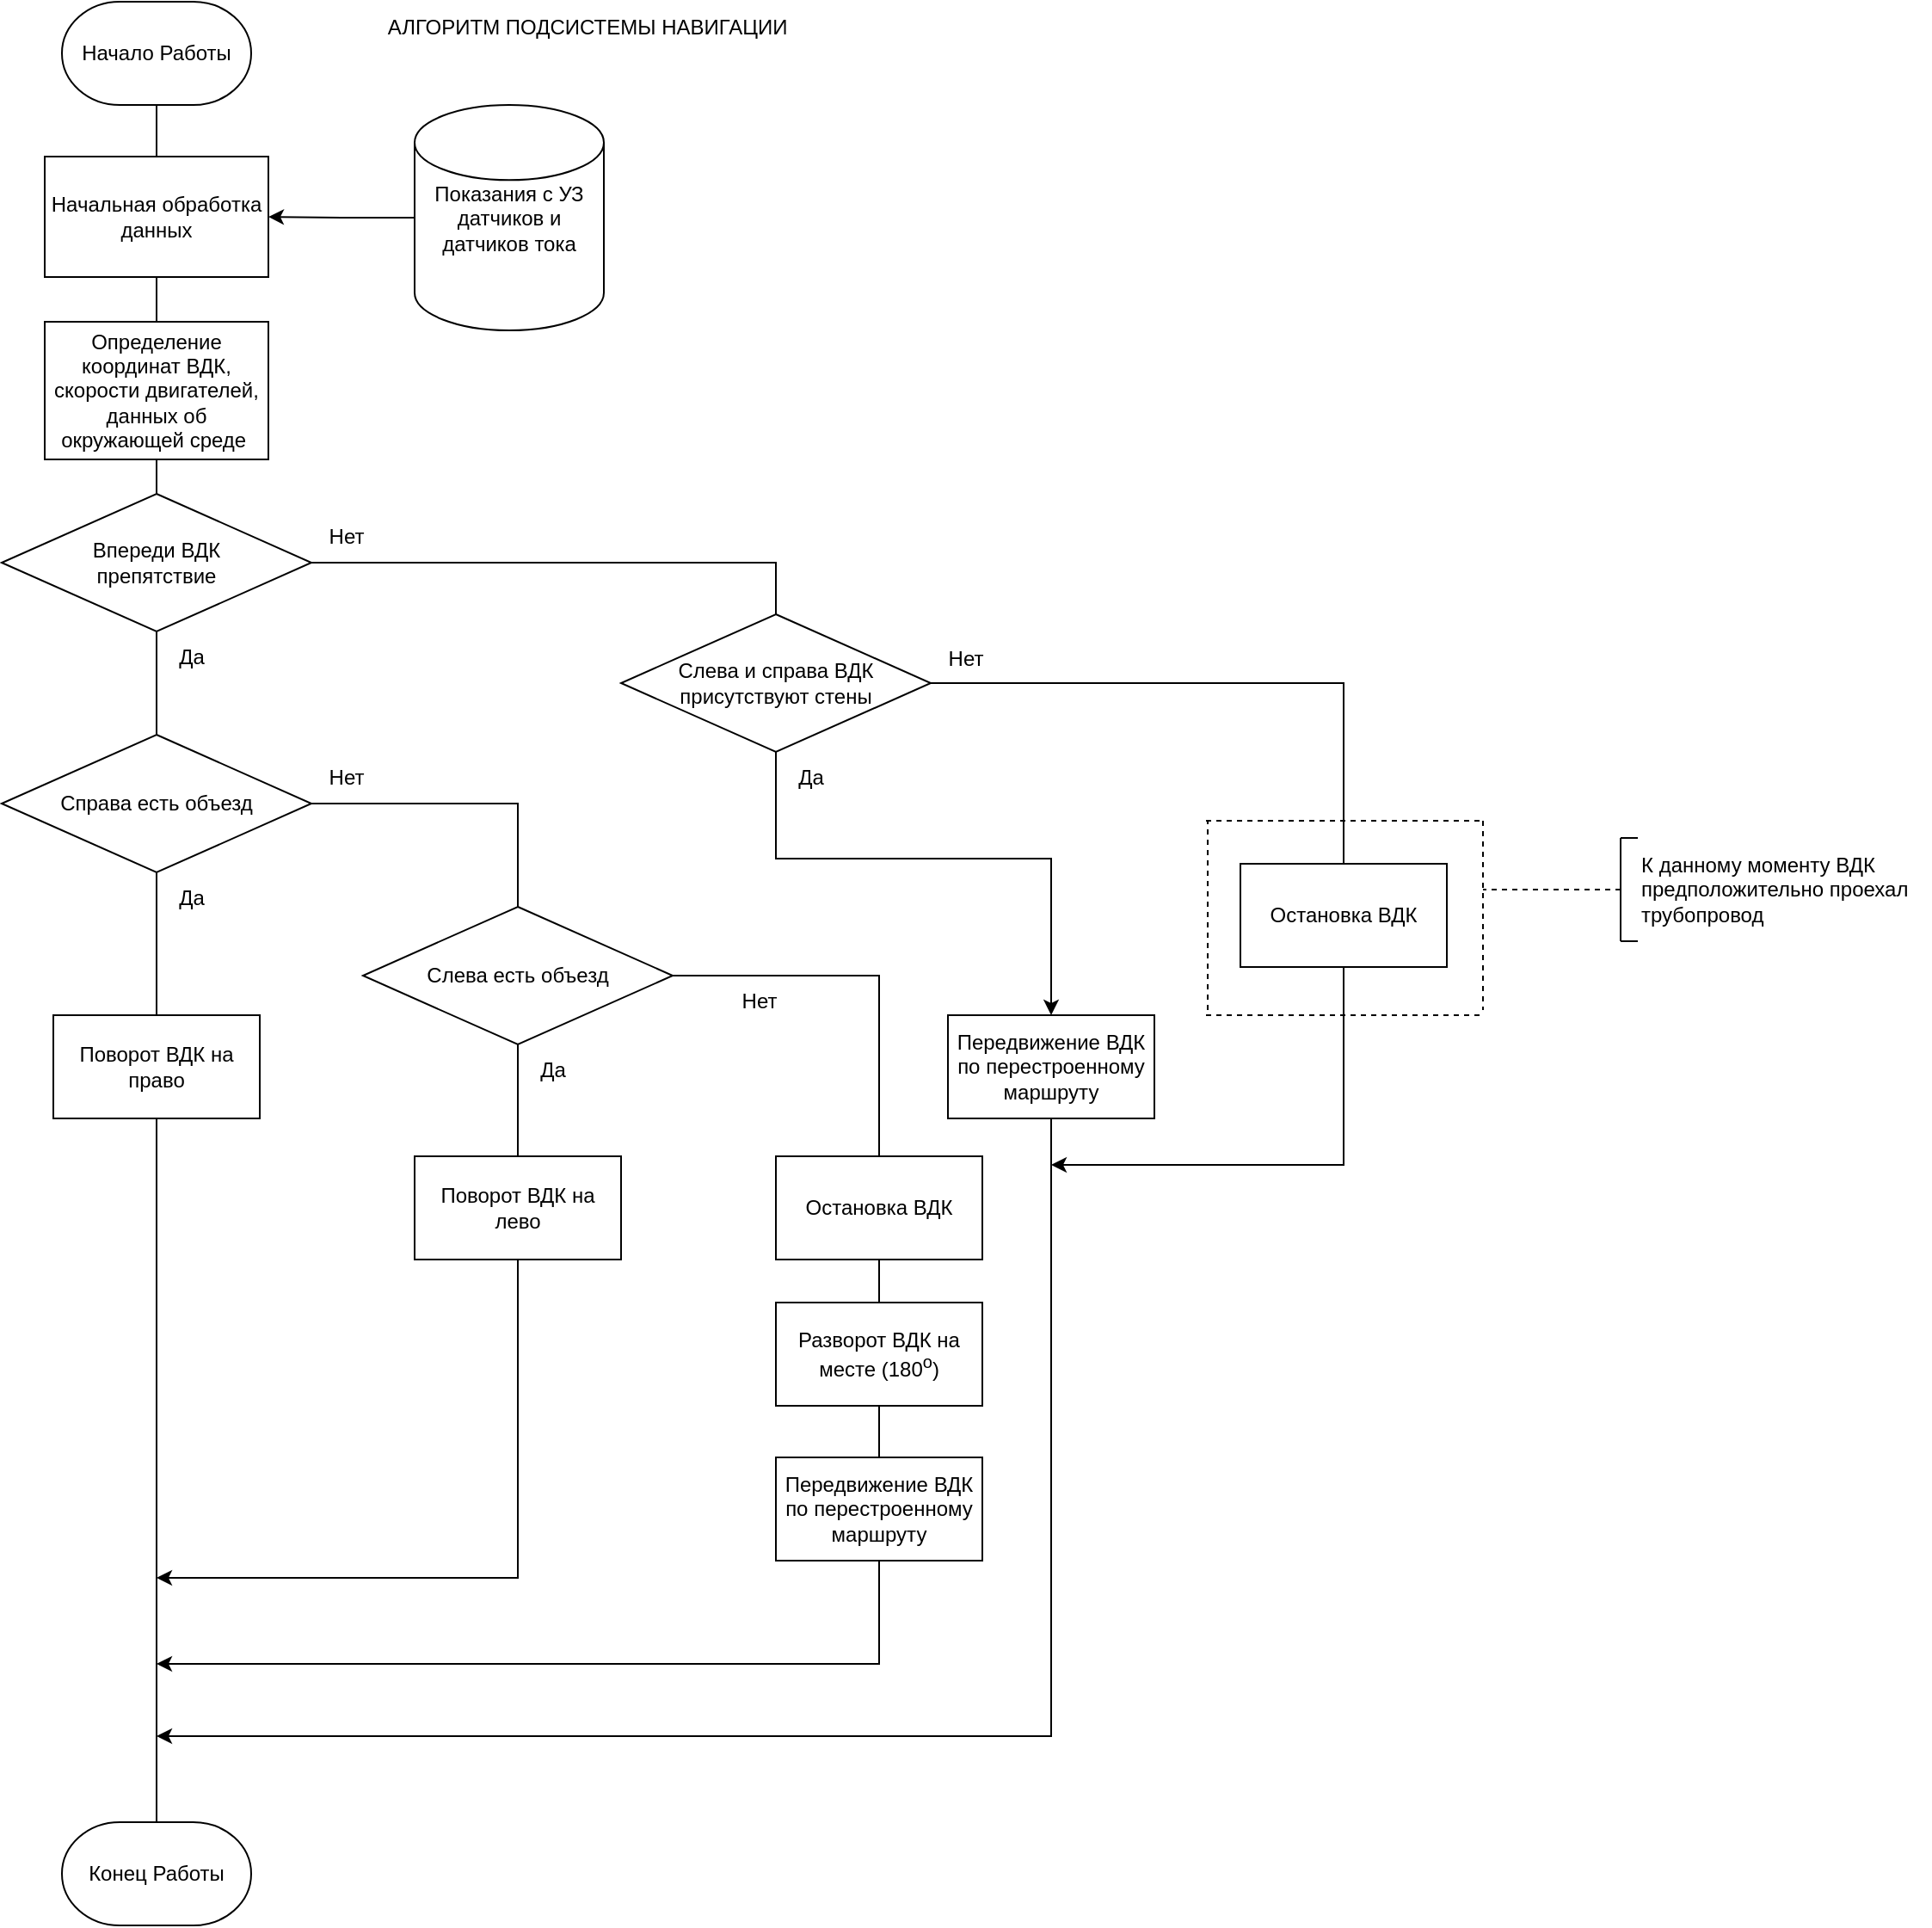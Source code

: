 <mxfile version="20.0.2" type="github">
  <diagram id="QnWkOK9IJVhlyYZw0pFj" name="Page-1">
    <mxGraphModel dx="1635" dy="838" grid="1" gridSize="10" guides="1" tooltips="1" connect="1" arrows="1" fold="1" page="1" pageScale="1" pageWidth="827" pageHeight="1169" math="0" shadow="0">
      <root>
        <mxCell id="0" />
        <mxCell id="1" parent="0" />
        <mxCell id="ELh9NeQG8RNHvX-CflQu-1" value="АЛГОРИТМ ПОДСИСТЕМЫ НАВИГАЦИИ" style="text;html=1;align=center;verticalAlign=middle;resizable=0;points=[];autosize=1;strokeColor=none;fillColor=none;" vertex="1" parent="1">
          <mxGeometry x="530" y="32" width="260" height="30" as="geometry" />
        </mxCell>
        <mxCell id="ELh9NeQG8RNHvX-CflQu-6" style="edgeStyle=orthogonalEdgeStyle;rounded=0;orthogonalLoop=1;jettySize=auto;html=1;" edge="1" parent="1" source="ELh9NeQG8RNHvX-CflQu-3" target="ELh9NeQG8RNHvX-CflQu-4">
          <mxGeometry relative="1" as="geometry" />
        </mxCell>
        <mxCell id="ELh9NeQG8RNHvX-CflQu-3" value="Показания с УЗ датчиков и датчиков тока" style="strokeWidth=1;html=1;shape=mxgraph.flowchart.database;whiteSpace=wrap;" vertex="1" parent="1">
          <mxGeometry x="560" y="92" width="110" height="131" as="geometry" />
        </mxCell>
        <mxCell id="ELh9NeQG8RNHvX-CflQu-4" value="Начальная обработка данных" style="rounded=0;whiteSpace=wrap;html=1;" vertex="1" parent="1">
          <mxGeometry x="345" y="122" width="130" height="70" as="geometry" />
        </mxCell>
        <mxCell id="ELh9NeQG8RNHvX-CflQu-5" value="" style="endArrow=none;html=1;rounded=0;" edge="1" parent="1" source="ELh9NeQG8RNHvX-CflQu-4" target="ELh9NeQG8RNHvX-CflQu-76">
          <mxGeometry width="50" height="50" relative="1" as="geometry">
            <mxPoint x="440" y="332" as="sourcePoint" />
            <mxPoint x="410" y="92" as="targetPoint" />
          </mxGeometry>
        </mxCell>
        <mxCell id="ELh9NeQG8RNHvX-CflQu-9" value="" style="endArrow=none;html=1;rounded=0;entryX=0.5;entryY=1;entryDx=0;entryDy=0;exitX=0.5;exitY=0;exitDx=0;exitDy=0;" edge="1" parent="1" target="ELh9NeQG8RNHvX-CflQu-4">
          <mxGeometry width="50" height="50" relative="1" as="geometry">
            <mxPoint x="410" y="223" as="sourcePoint" />
            <mxPoint x="400" y="262" as="targetPoint" />
          </mxGeometry>
        </mxCell>
        <mxCell id="ELh9NeQG8RNHvX-CflQu-10" value="Определение координат ВДК, скорости двигателей, данных об окружающей среде&amp;nbsp;" style="rounded=0;whiteSpace=wrap;html=1;" vertex="1" parent="1">
          <mxGeometry x="345" y="218" width="130" height="80" as="geometry" />
        </mxCell>
        <mxCell id="ELh9NeQG8RNHvX-CflQu-11" value="" style="endArrow=none;html=1;rounded=0;entryX=0.5;entryY=1;entryDx=0;entryDy=0;" edge="1" parent="1" target="ELh9NeQG8RNHvX-CflQu-10">
          <mxGeometry width="50" height="50" relative="1" as="geometry">
            <mxPoint x="410" y="322" as="sourcePoint" />
            <mxPoint x="400" y="312" as="targetPoint" />
          </mxGeometry>
        </mxCell>
        <mxCell id="ELh9NeQG8RNHvX-CflQu-12" value="Впереди ВДК &lt;br&gt;препятствие" style="rhombus;whiteSpace=wrap;html=1;" vertex="1" parent="1">
          <mxGeometry x="320" y="318" width="180" height="80" as="geometry" />
        </mxCell>
        <mxCell id="ELh9NeQG8RNHvX-CflQu-13" value="" style="endArrow=none;html=1;rounded=0;entryX=0.5;entryY=1;entryDx=0;entryDy=0;exitX=0.5;exitY=0;exitDx=0;exitDy=0;" edge="1" parent="1" source="ELh9NeQG8RNHvX-CflQu-24" target="ELh9NeQG8RNHvX-CflQu-12">
          <mxGeometry width="50" height="50" relative="1" as="geometry">
            <mxPoint x="410" y="628" as="sourcePoint" />
            <mxPoint x="190" y="422" as="targetPoint" />
          </mxGeometry>
        </mxCell>
        <mxCell id="ELh9NeQG8RNHvX-CflQu-14" value="Да" style="text;html=1;align=center;verticalAlign=middle;resizable=0;points=[];autosize=1;strokeColor=none;fillColor=none;" vertex="1" parent="1">
          <mxGeometry x="410" y="398" width="40" height="30" as="geometry" />
        </mxCell>
        <mxCell id="ELh9NeQG8RNHvX-CflQu-15" value="" style="endArrow=none;html=1;rounded=0;exitX=1;exitY=0.5;exitDx=0;exitDy=0;entryX=0.5;entryY=0;entryDx=0;entryDy=0;" edge="1" parent="1" source="ELh9NeQG8RNHvX-CflQu-12" target="ELh9NeQG8RNHvX-CflQu-17">
          <mxGeometry width="50" height="50" relative="1" as="geometry">
            <mxPoint x="530" y="362" as="sourcePoint" />
            <mxPoint x="650" y="482" as="targetPoint" />
            <Array as="points">
              <mxPoint x="770" y="358" />
            </Array>
          </mxGeometry>
        </mxCell>
        <mxCell id="ELh9NeQG8RNHvX-CflQu-16" value="Нет" style="text;html=1;align=center;verticalAlign=middle;resizable=0;points=[];autosize=1;strokeColor=none;fillColor=none;" vertex="1" parent="1">
          <mxGeometry x="500" y="328" width="40" height="30" as="geometry" />
        </mxCell>
        <mxCell id="ELh9NeQG8RNHvX-CflQu-73" style="edgeStyle=orthogonalEdgeStyle;rounded=0;orthogonalLoop=1;jettySize=auto;html=1;" edge="1" parent="1" source="ELh9NeQG8RNHvX-CflQu-17" target="ELh9NeQG8RNHvX-CflQu-70">
          <mxGeometry relative="1" as="geometry">
            <Array as="points">
              <mxPoint x="770" y="530" />
              <mxPoint x="930" y="530" />
            </Array>
          </mxGeometry>
        </mxCell>
        <mxCell id="ELh9NeQG8RNHvX-CflQu-17" value="Слева и справа ВДК &lt;br&gt;присутствуют стены" style="rhombus;whiteSpace=wrap;html=1;" vertex="1" parent="1">
          <mxGeometry x="680" y="388" width="180" height="80" as="geometry" />
        </mxCell>
        <mxCell id="ELh9NeQG8RNHvX-CflQu-18" value="Да" style="text;html=1;align=center;verticalAlign=middle;resizable=0;points=[];autosize=1;strokeColor=none;fillColor=none;" vertex="1" parent="1">
          <mxGeometry x="770" y="468" width="40" height="30" as="geometry" />
        </mxCell>
        <mxCell id="ELh9NeQG8RNHvX-CflQu-19" value="Нет" style="text;html=1;align=center;verticalAlign=middle;resizable=0;points=[];autosize=1;strokeColor=none;fillColor=none;" vertex="1" parent="1">
          <mxGeometry x="860" y="399" width="40" height="30" as="geometry" />
        </mxCell>
        <mxCell id="ELh9NeQG8RNHvX-CflQu-20" value="" style="endArrow=none;html=1;rounded=0;entryX=1;entryY=0.5;entryDx=0;entryDy=0;exitX=0.5;exitY=0;exitDx=0;exitDy=0;" edge="1" parent="1" source="ELh9NeQG8RNHvX-CflQu-22" target="ELh9NeQG8RNHvX-CflQu-17">
          <mxGeometry width="50" height="50" relative="1" as="geometry">
            <mxPoint x="1049" y="533" as="sourcePoint" />
            <mxPoint x="799" y="473" as="targetPoint" />
            <Array as="points">
              <mxPoint x="1100" y="428" />
            </Array>
          </mxGeometry>
        </mxCell>
        <mxCell id="ELh9NeQG8RNHvX-CflQu-22" value="Остановка ВДК" style="rounded=0;whiteSpace=wrap;html=1;" vertex="1" parent="1">
          <mxGeometry x="1040" y="533" width="120" height="60" as="geometry" />
        </mxCell>
        <mxCell id="ELh9NeQG8RNHvX-CflQu-24" value="Справа есть объезд" style="rhombus;whiteSpace=wrap;html=1;" vertex="1" parent="1">
          <mxGeometry x="320" y="458" width="180" height="80" as="geometry" />
        </mxCell>
        <mxCell id="ELh9NeQG8RNHvX-CflQu-25" value="Слева есть объезд" style="rhombus;whiteSpace=wrap;html=1;" vertex="1" parent="1">
          <mxGeometry x="530" y="558" width="180" height="80" as="geometry" />
        </mxCell>
        <mxCell id="ELh9NeQG8RNHvX-CflQu-26" value="" style="endArrow=none;html=1;rounded=0;exitX=1;exitY=0.5;exitDx=0;exitDy=0;entryX=0.5;entryY=0;entryDx=0;entryDy=0;" edge="1" parent="1" source="ELh9NeQG8RNHvX-CflQu-24" target="ELh9NeQG8RNHvX-CflQu-25">
          <mxGeometry width="50" height="50" relative="1" as="geometry">
            <mxPoint x="500" y="438" as="sourcePoint" />
            <mxPoint x="550" y="388" as="targetPoint" />
            <Array as="points">
              <mxPoint x="620" y="498" />
            </Array>
          </mxGeometry>
        </mxCell>
        <mxCell id="ELh9NeQG8RNHvX-CflQu-28" value="" style="endArrow=none;html=1;rounded=0;exitX=0.5;exitY=1;exitDx=0;exitDy=0;entryX=0.5;entryY=0;entryDx=0;entryDy=0;" edge="1" parent="1" source="ELh9NeQG8RNHvX-CflQu-24" target="ELh9NeQG8RNHvX-CflQu-29">
          <mxGeometry width="50" height="50" relative="1" as="geometry">
            <mxPoint x="470" y="508" as="sourcePoint" />
            <mxPoint x="410" y="698" as="targetPoint" />
          </mxGeometry>
        </mxCell>
        <mxCell id="ELh9NeQG8RNHvX-CflQu-29" value="Поворот ВДК на право" style="rounded=0;whiteSpace=wrap;html=1;" vertex="1" parent="1">
          <mxGeometry x="350" y="621" width="120" height="60" as="geometry" />
        </mxCell>
        <mxCell id="ELh9NeQG8RNHvX-CflQu-30" value="" style="endArrow=none;html=1;rounded=0;exitX=0.5;exitY=1;exitDx=0;exitDy=0;entryX=0.5;entryY=0;entryDx=0;entryDy=0;" edge="1" parent="1" target="ELh9NeQG8RNHvX-CflQu-31">
          <mxGeometry width="50" height="50" relative="1" as="geometry">
            <mxPoint x="620" y="638" as="sourcePoint" />
            <mxPoint x="620" y="798" as="targetPoint" />
          </mxGeometry>
        </mxCell>
        <mxCell id="ELh9NeQG8RNHvX-CflQu-31" value="Поворот ВДК на лево" style="rounded=0;whiteSpace=wrap;html=1;" vertex="1" parent="1">
          <mxGeometry x="560" y="703" width="120" height="60" as="geometry" />
        </mxCell>
        <mxCell id="ELh9NeQG8RNHvX-CflQu-33" value="Нет" style="text;html=1;align=center;verticalAlign=middle;resizable=0;points=[];autosize=1;strokeColor=none;fillColor=none;" vertex="1" parent="1">
          <mxGeometry x="500" y="468" width="40" height="30" as="geometry" />
        </mxCell>
        <mxCell id="ELh9NeQG8RNHvX-CflQu-34" value="Да" style="text;html=1;align=center;verticalAlign=middle;resizable=0;points=[];autosize=1;strokeColor=none;fillColor=none;" vertex="1" parent="1">
          <mxGeometry x="410" y="538" width="40" height="30" as="geometry" />
        </mxCell>
        <mxCell id="ELh9NeQG8RNHvX-CflQu-35" value="Да" style="text;html=1;align=center;verticalAlign=middle;resizable=0;points=[];autosize=1;strokeColor=none;fillColor=none;" vertex="1" parent="1">
          <mxGeometry x="620" y="638" width="40" height="30" as="geometry" />
        </mxCell>
        <mxCell id="ELh9NeQG8RNHvX-CflQu-36" value="Нет" style="text;html=1;align=center;verticalAlign=middle;resizable=0;points=[];autosize=1;strokeColor=none;fillColor=none;" vertex="1" parent="1">
          <mxGeometry x="740" y="598" width="40" height="30" as="geometry" />
        </mxCell>
        <mxCell id="ELh9NeQG8RNHvX-CflQu-37" value="Остановка ВДК" style="rounded=0;whiteSpace=wrap;html=1;" vertex="1" parent="1">
          <mxGeometry x="770" y="703" width="120" height="60" as="geometry" />
        </mxCell>
        <mxCell id="ELh9NeQG8RNHvX-CflQu-38" value="" style="endArrow=none;html=1;rounded=0;exitX=1;exitY=0.5;exitDx=0;exitDy=0;entryX=0.5;entryY=0;entryDx=0;entryDy=0;" edge="1" parent="1" source="ELh9NeQG8RNHvX-CflQu-25" target="ELh9NeQG8RNHvX-CflQu-37">
          <mxGeometry width="50" height="50" relative="1" as="geometry">
            <mxPoint x="790" y="748" as="sourcePoint" />
            <mxPoint x="840" y="698" as="targetPoint" />
            <Array as="points">
              <mxPoint x="830" y="598" />
            </Array>
          </mxGeometry>
        </mxCell>
        <mxCell id="ELh9NeQG8RNHvX-CflQu-39" value="Разворот ВДК на месте (180&lt;sup&gt;о&lt;/sup&gt;)" style="rounded=0;whiteSpace=wrap;html=1;" vertex="1" parent="1">
          <mxGeometry x="770" y="788" width="120" height="60" as="geometry" />
        </mxCell>
        <mxCell id="ELh9NeQG8RNHvX-CflQu-40" value="Передвижение ВДК по перестроенному маршруту" style="rounded=0;whiteSpace=wrap;html=1;" vertex="1" parent="1">
          <mxGeometry x="770" y="878" width="120" height="60" as="geometry" />
        </mxCell>
        <mxCell id="ELh9NeQG8RNHvX-CflQu-41" value="" style="endArrow=none;html=1;rounded=0;entryX=0.5;entryY=1;entryDx=0;entryDy=0;exitX=0.5;exitY=0;exitDx=0;exitDy=0;" edge="1" parent="1" source="ELh9NeQG8RNHvX-CflQu-39" target="ELh9NeQG8RNHvX-CflQu-37">
          <mxGeometry width="50" height="50" relative="1" as="geometry">
            <mxPoint x="701" y="748" as="sourcePoint" />
            <mxPoint x="751" y="698" as="targetPoint" />
          </mxGeometry>
        </mxCell>
        <mxCell id="ELh9NeQG8RNHvX-CflQu-42" value="" style="endArrow=none;html=1;rounded=0;entryX=0.5;entryY=1;entryDx=0;entryDy=0;exitX=0.5;exitY=0;exitDx=0;exitDy=0;" edge="1" parent="1" source="ELh9NeQG8RNHvX-CflQu-40" target="ELh9NeQG8RNHvX-CflQu-39">
          <mxGeometry width="50" height="50" relative="1" as="geometry">
            <mxPoint x="701" y="748" as="sourcePoint" />
            <mxPoint x="751" y="698" as="targetPoint" />
          </mxGeometry>
        </mxCell>
        <mxCell id="ELh9NeQG8RNHvX-CflQu-47" value="" style="endArrow=none;html=1;rounded=0;entryX=0.5;entryY=1;entryDx=0;entryDy=0;" edge="1" parent="1" source="ELh9NeQG8RNHvX-CflQu-75" target="ELh9NeQG8RNHvX-CflQu-29">
          <mxGeometry width="50" height="50" relative="1" as="geometry">
            <mxPoint x="410" y="1088" as="sourcePoint" />
            <mxPoint x="650" y="818" as="targetPoint" />
          </mxGeometry>
        </mxCell>
        <mxCell id="ELh9NeQG8RNHvX-CflQu-52" value="" style="endArrow=classic;html=1;rounded=0;exitX=0.5;exitY=1;exitDx=0;exitDy=0;" edge="1" parent="1" source="ELh9NeQG8RNHvX-CflQu-31">
          <mxGeometry width="50" height="50" relative="1" as="geometry">
            <mxPoint x="760" y="828" as="sourcePoint" />
            <mxPoint x="410" y="948" as="targetPoint" />
            <Array as="points">
              <mxPoint x="620" y="948" />
            </Array>
          </mxGeometry>
        </mxCell>
        <mxCell id="ELh9NeQG8RNHvX-CflQu-53" value="" style="endArrow=classic;html=1;rounded=0;exitX=0.5;exitY=1;exitDx=0;exitDy=0;" edge="1" parent="1" source="ELh9NeQG8RNHvX-CflQu-40">
          <mxGeometry width="50" height="50" relative="1" as="geometry">
            <mxPoint x="760" y="828" as="sourcePoint" />
            <mxPoint x="410" y="998" as="targetPoint" />
            <Array as="points">
              <mxPoint x="830" y="998" />
            </Array>
          </mxGeometry>
        </mxCell>
        <mxCell id="ELh9NeQG8RNHvX-CflQu-57" value="" style="endArrow=classic;html=1;rounded=0;exitX=0.5;exitY=1;exitDx=0;exitDy=0;" edge="1" parent="1" source="ELh9NeQG8RNHvX-CflQu-22">
          <mxGeometry width="50" height="50" relative="1" as="geometry">
            <mxPoint x="760" y="828" as="sourcePoint" />
            <mxPoint x="930" y="708" as="targetPoint" />
            <Array as="points">
              <mxPoint x="1100" y="708" />
            </Array>
          </mxGeometry>
        </mxCell>
        <mxCell id="ELh9NeQG8RNHvX-CflQu-58" value="" style="endArrow=none;dashed=1;html=1;rounded=0;" edge="1" parent="1">
          <mxGeometry width="50" height="50" relative="1" as="geometry">
            <mxPoint x="1020" y="621" as="sourcePoint" />
            <mxPoint x="1180" y="621" as="targetPoint" />
          </mxGeometry>
        </mxCell>
        <mxCell id="ELh9NeQG8RNHvX-CflQu-59" value="" style="endArrow=none;dashed=1;html=1;rounded=0;" edge="1" parent="1">
          <mxGeometry width="50" height="50" relative="1" as="geometry">
            <mxPoint x="1020" y="508" as="sourcePoint" />
            <mxPoint x="1180" y="508" as="targetPoint" />
          </mxGeometry>
        </mxCell>
        <mxCell id="ELh9NeQG8RNHvX-CflQu-60" value="" style="endArrow=none;dashed=1;html=1;rounded=0;" edge="1" parent="1">
          <mxGeometry width="50" height="50" relative="1" as="geometry">
            <mxPoint x="1021" y="618" as="sourcePoint" />
            <mxPoint x="1021" y="508" as="targetPoint" />
          </mxGeometry>
        </mxCell>
        <mxCell id="ELh9NeQG8RNHvX-CflQu-61" value="" style="endArrow=none;dashed=1;html=1;rounded=0;" edge="1" parent="1">
          <mxGeometry width="50" height="50" relative="1" as="geometry">
            <mxPoint x="1181" y="508" as="sourcePoint" />
            <mxPoint x="1181" y="618" as="targetPoint" />
          </mxGeometry>
        </mxCell>
        <mxCell id="ELh9NeQG8RNHvX-CflQu-62" value="" style="endArrow=none;dashed=1;html=1;rounded=0;" edge="1" parent="1">
          <mxGeometry width="50" height="50" relative="1" as="geometry">
            <mxPoint x="1261" y="548" as="sourcePoint" />
            <mxPoint x="1181" y="548" as="targetPoint" />
          </mxGeometry>
        </mxCell>
        <mxCell id="ELh9NeQG8RNHvX-CflQu-63" value="" style="endArrow=none;html=1;rounded=0;" edge="1" parent="1">
          <mxGeometry width="50" height="50" relative="1" as="geometry">
            <mxPoint x="1261" y="578" as="sourcePoint" />
            <mxPoint x="1261" y="518" as="targetPoint" />
          </mxGeometry>
        </mxCell>
        <mxCell id="ELh9NeQG8RNHvX-CflQu-66" value="К данному моменту ВДК предположительно проехал трубопровод" style="text;html=1;strokeColor=none;fillColor=none;align=left;verticalAlign=middle;whiteSpace=wrap;rounded=0;" vertex="1" parent="1">
          <mxGeometry x="1271" y="533" width="170" height="30" as="geometry" />
        </mxCell>
        <mxCell id="ELh9NeQG8RNHvX-CflQu-68" value="" style="endArrow=none;html=1;rounded=0;" edge="1" parent="1">
          <mxGeometry width="50" height="50" relative="1" as="geometry">
            <mxPoint x="1271" y="518" as="sourcePoint" />
            <mxPoint x="1261" y="518" as="targetPoint" />
          </mxGeometry>
        </mxCell>
        <mxCell id="ELh9NeQG8RNHvX-CflQu-69" value="" style="endArrow=none;html=1;rounded=0;" edge="1" parent="1">
          <mxGeometry width="50" height="50" relative="1" as="geometry">
            <mxPoint x="1271" y="578" as="sourcePoint" />
            <mxPoint x="1261" y="578" as="targetPoint" />
          </mxGeometry>
        </mxCell>
        <mxCell id="ELh9NeQG8RNHvX-CflQu-74" style="edgeStyle=orthogonalEdgeStyle;rounded=0;orthogonalLoop=1;jettySize=auto;html=1;" edge="1" parent="1" source="ELh9NeQG8RNHvX-CflQu-70">
          <mxGeometry relative="1" as="geometry">
            <mxPoint x="410" y="1040" as="targetPoint" />
            <Array as="points">
              <mxPoint x="930" y="1040" />
            </Array>
          </mxGeometry>
        </mxCell>
        <mxCell id="ELh9NeQG8RNHvX-CflQu-70" value="Передвижение ВДК по перестроенному маршруту" style="rounded=0;whiteSpace=wrap;html=1;" vertex="1" parent="1">
          <mxGeometry x="870" y="621" width="120" height="60" as="geometry" />
        </mxCell>
        <mxCell id="ELh9NeQG8RNHvX-CflQu-75" value="Конец Работы" style="strokeWidth=1;html=1;shape=mxgraph.flowchart.terminator;whiteSpace=wrap;" vertex="1" parent="1">
          <mxGeometry x="355" y="1090" width="110" height="60" as="geometry" />
        </mxCell>
        <mxCell id="ELh9NeQG8RNHvX-CflQu-76" value="Начало Работы" style="strokeWidth=1;html=1;shape=mxgraph.flowchart.terminator;whiteSpace=wrap;" vertex="1" parent="1">
          <mxGeometry x="355" y="32" width="110" height="60" as="geometry" />
        </mxCell>
      </root>
    </mxGraphModel>
  </diagram>
</mxfile>

